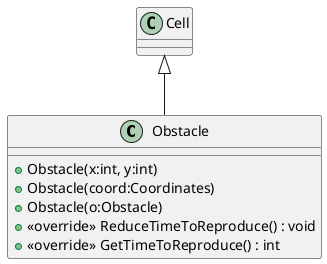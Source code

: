 @startuml
class Obstacle {
    + Obstacle(x:int, y:int)
    + Obstacle(coord:Coordinates)
    + Obstacle(o:Obstacle)
    + <<override>> ReduceTimeToReproduce() : void
    + <<override>> GetTimeToReproduce() : int
}
Cell <|-- Obstacle
@enduml
